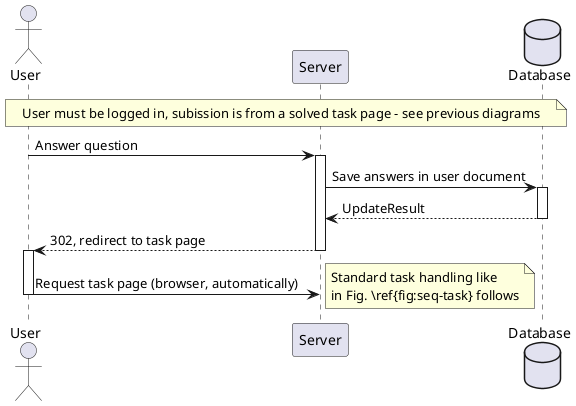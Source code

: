 @startuml
actor       User      as U
participant Server    as S
database    Database  as DB

note over U, DB
User must be logged in, subission is from a solved task page - see previous diagrams
end note

U -> S : Answer question
activate S
S -> DB : Save answers in user document
activate DB
DB --> S : UpdateResult
deactivate DB
S --> U : 302, redirect to task page
deactivate S
activate U
U -> S : Request task page (browser, automatically)
deactivate U

note right: Standard task handling like\nin Fig. \\ref{fig:seq-task} follows

@enduml